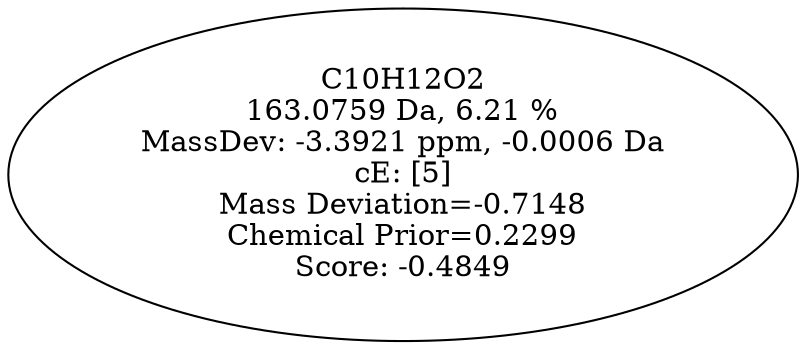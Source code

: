strict digraph {
v1 [label="C10H12O2\n163.0759 Da, 6.21 %\nMassDev: -3.3921 ppm, -0.0006 Da\ncE: [5]\nMass Deviation=-0.7148\nChemical Prior=0.2299\nScore: -0.4849"];
}